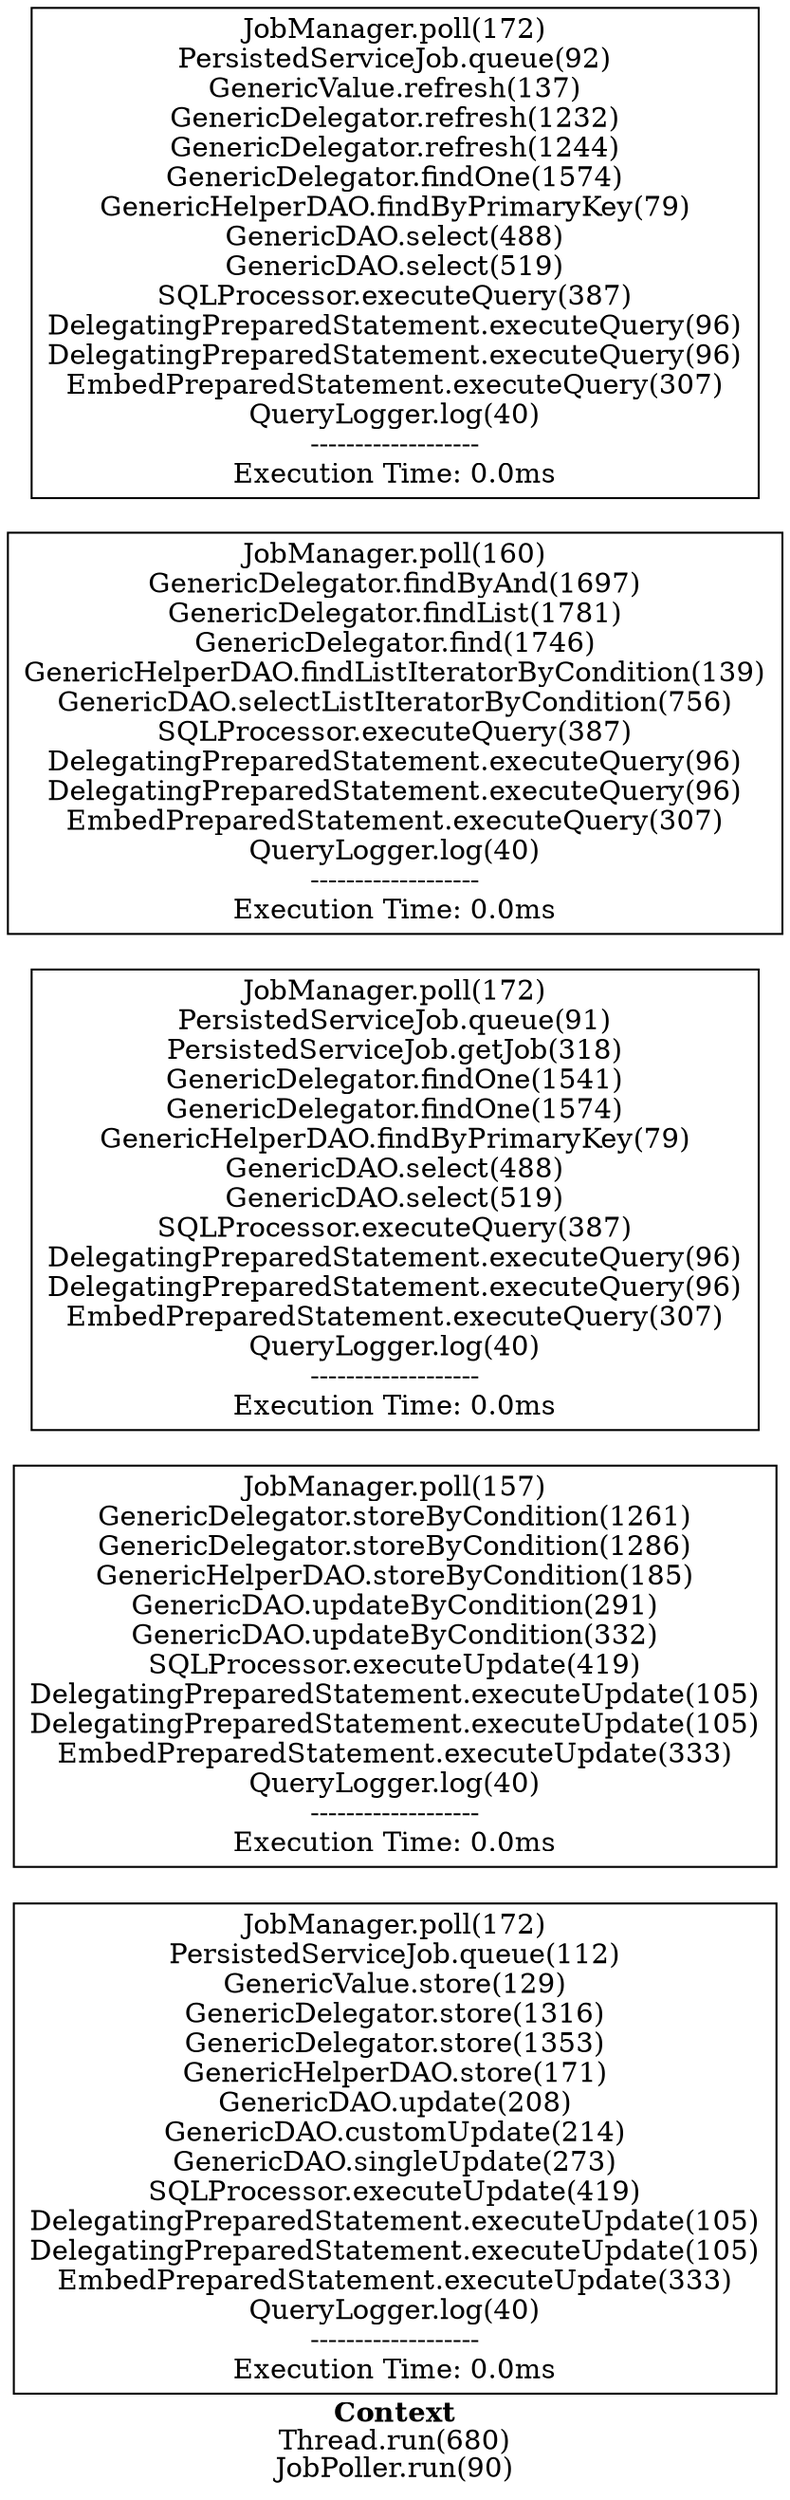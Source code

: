 digraph 849307419 { 
label=<<font face="Times-Bold">Context</font><br/>Thread.run(680)<br/>JobPoller.run(90)>;rankdir=RL;
1 [label="JobManager.poll(172)\nPersistedServiceJob.queue(112)\nGenericValue.store(129)\nGenericDelegator.store(1316)\nGenericDelegator.store(1353)\nGenericHelperDAO.store(171)\nGenericDAO.update(208)\nGenericDAO.customUpdate(214)\nGenericDAO.singleUpdate(273)\nSQLProcessor.executeUpdate(419)\nDelegatingPreparedStatement.executeUpdate(105)\nDelegatingPreparedStatement.executeUpdate(105)\nEmbedPreparedStatement.executeUpdate(333)\nQueryLogger.log(40)\n-------------------\nExecution Time: 0.0ms\n", shape=box];
2 [label="JobManager.poll(157)\nGenericDelegator.storeByCondition(1261)\nGenericDelegator.storeByCondition(1286)\nGenericHelperDAO.storeByCondition(185)\nGenericDAO.updateByCondition(291)\nGenericDAO.updateByCondition(332)\nSQLProcessor.executeUpdate(419)\nDelegatingPreparedStatement.executeUpdate(105)\nDelegatingPreparedStatement.executeUpdate(105)\nEmbedPreparedStatement.executeUpdate(333)\nQueryLogger.log(40)\n-------------------\nExecution Time: 0.0ms\n", shape=box];
3 [label="JobManager.poll(172)\nPersistedServiceJob.queue(91)\nPersistedServiceJob.getJob(318)\nGenericDelegator.findOne(1541)\nGenericDelegator.findOne(1574)\nGenericHelperDAO.findByPrimaryKey(79)\nGenericDAO.select(488)\nGenericDAO.select(519)\nSQLProcessor.executeQuery(387)\nDelegatingPreparedStatement.executeQuery(96)\nDelegatingPreparedStatement.executeQuery(96)\nEmbedPreparedStatement.executeQuery(307)\nQueryLogger.log(40)\n-------------------\nExecution Time: 0.0ms\n", shape=box];
4 [label="JobManager.poll(160)\nGenericDelegator.findByAnd(1697)\nGenericDelegator.findList(1781)\nGenericDelegator.find(1746)\nGenericHelperDAO.findListIteratorByCondition(139)\nGenericDAO.selectListIteratorByCondition(756)\nSQLProcessor.executeQuery(387)\nDelegatingPreparedStatement.executeQuery(96)\nDelegatingPreparedStatement.executeQuery(96)\nEmbedPreparedStatement.executeQuery(307)\nQueryLogger.log(40)\n-------------------\nExecution Time: 0.0ms\n", shape=box];
5 [label="JobManager.poll(172)\nPersistedServiceJob.queue(92)\nGenericValue.refresh(137)\nGenericDelegator.refresh(1232)\nGenericDelegator.refresh(1244)\nGenericDelegator.findOne(1574)\nGenericHelperDAO.findByPrimaryKey(79)\nGenericDAO.select(488)\nGenericDAO.select(519)\nSQLProcessor.executeQuery(387)\nDelegatingPreparedStatement.executeQuery(96)\nDelegatingPreparedStatement.executeQuery(96)\nEmbedPreparedStatement.executeQuery(307)\nQueryLogger.log(40)\n-------------------\nExecution Time: 0.0ms\n", shape=box];
}

